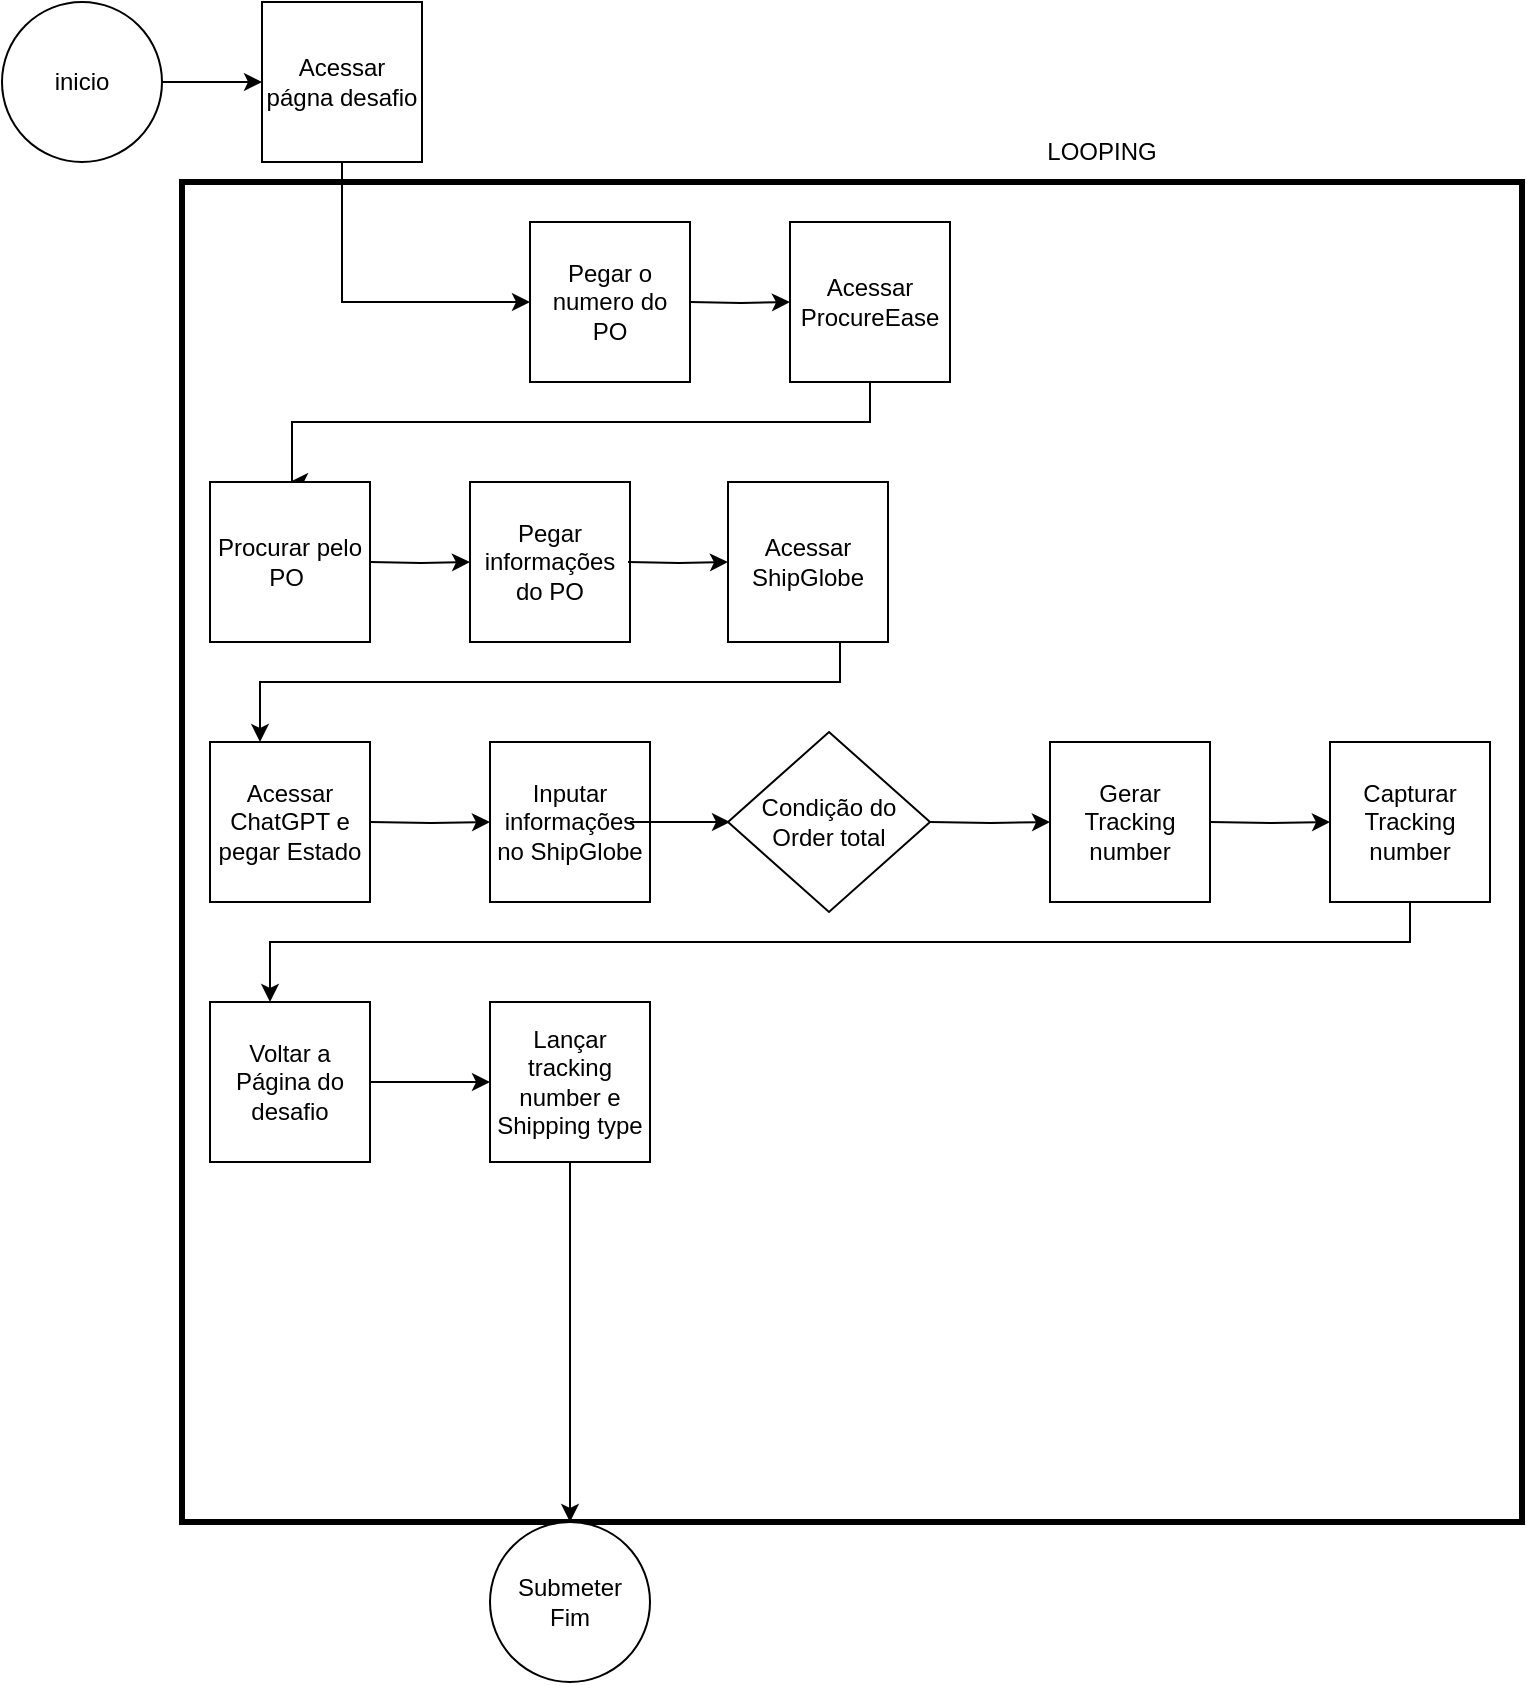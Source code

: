 <mxfile version="22.0.5" type="github">
  <diagram name="Página-1" id="6cXJAgSFR8SDZvRuZiDq">
    <mxGraphModel dx="880" dy="478" grid="1" gridSize="10" guides="1" tooltips="1" connect="1" arrows="1" fold="1" page="1" pageScale="1" pageWidth="827" pageHeight="1169" math="0" shadow="0">
      <root>
        <mxCell id="0" />
        <mxCell id="1" parent="0" />
        <mxCell id="vPdgHRfFSWfKp6ZztJ-t-41" value="" style="whiteSpace=wrap;html=1;aspect=fixed;fillColor=none;strokeWidth=3;" vertex="1" parent="1">
          <mxGeometry x="130" y="110" width="670" height="670" as="geometry" />
        </mxCell>
        <mxCell id="vPdgHRfFSWfKp6ZztJ-t-4" style="edgeStyle=orthogonalEdgeStyle;rounded=0;orthogonalLoop=1;jettySize=auto;html=1;exitX=1;exitY=0.5;exitDx=0;exitDy=0;entryX=0;entryY=0.5;entryDx=0;entryDy=0;" edge="1" parent="1" source="vPdgHRfFSWfKp6ZztJ-t-1" target="vPdgHRfFSWfKp6ZztJ-t-2">
          <mxGeometry relative="1" as="geometry" />
        </mxCell>
        <mxCell id="vPdgHRfFSWfKp6ZztJ-t-1" value="inicio" style="ellipse;whiteSpace=wrap;html=1;aspect=fixed;" vertex="1" parent="1">
          <mxGeometry x="40" y="20" width="80" height="80" as="geometry" />
        </mxCell>
        <mxCell id="vPdgHRfFSWfKp6ZztJ-t-40" style="edgeStyle=orthogonalEdgeStyle;rounded=0;orthogonalLoop=1;jettySize=auto;html=1;exitX=0.5;exitY=1;exitDx=0;exitDy=0;entryX=0;entryY=0.5;entryDx=0;entryDy=0;" edge="1" parent="1" source="vPdgHRfFSWfKp6ZztJ-t-2" target="vPdgHRfFSWfKp6ZztJ-t-6">
          <mxGeometry relative="1" as="geometry" />
        </mxCell>
        <mxCell id="vPdgHRfFSWfKp6ZztJ-t-2" value="Acessar págna desafio" style="whiteSpace=wrap;html=1;aspect=fixed;" vertex="1" parent="1">
          <mxGeometry x="170" y="20" width="80" height="80" as="geometry" />
        </mxCell>
        <mxCell id="vPdgHRfFSWfKp6ZztJ-t-6" value="Pegar o numero do PO" style="whiteSpace=wrap;html=1;aspect=fixed;" vertex="1" parent="1">
          <mxGeometry x="304" y="130" width="80" height="80" as="geometry" />
        </mxCell>
        <mxCell id="vPdgHRfFSWfKp6ZztJ-t-7" style="edgeStyle=orthogonalEdgeStyle;rounded=0;orthogonalLoop=1;jettySize=auto;html=1;exitX=1;exitY=0.5;exitDx=0;exitDy=0;entryX=0;entryY=0.5;entryDx=0;entryDy=0;" edge="1" parent="1" target="vPdgHRfFSWfKp6ZztJ-t-8">
          <mxGeometry relative="1" as="geometry">
            <mxPoint x="384" y="170" as="sourcePoint" />
          </mxGeometry>
        </mxCell>
        <mxCell id="vPdgHRfFSWfKp6ZztJ-t-10" style="edgeStyle=orthogonalEdgeStyle;rounded=0;orthogonalLoop=1;jettySize=auto;html=1;exitX=0.5;exitY=1;exitDx=0;exitDy=0;" edge="1" parent="1" source="vPdgHRfFSWfKp6ZztJ-t-8">
          <mxGeometry relative="1" as="geometry">
            <mxPoint x="184" y="260" as="targetPoint" />
            <mxPoint x="474" y="241" as="sourcePoint" />
            <Array as="points">
              <mxPoint x="474" y="230" />
              <mxPoint x="185" y="230" />
            </Array>
          </mxGeometry>
        </mxCell>
        <mxCell id="vPdgHRfFSWfKp6ZztJ-t-8" value="Acessar ProcureEase" style="whiteSpace=wrap;html=1;aspect=fixed;" vertex="1" parent="1">
          <mxGeometry x="434" y="130" width="80" height="80" as="geometry" />
        </mxCell>
        <mxCell id="vPdgHRfFSWfKp6ZztJ-t-12" value="Procurar pelo PO&amp;nbsp;" style="whiteSpace=wrap;html=1;aspect=fixed;" vertex="1" parent="1">
          <mxGeometry x="144" y="260" width="80" height="80" as="geometry" />
        </mxCell>
        <mxCell id="vPdgHRfFSWfKp6ZztJ-t-13" style="edgeStyle=orthogonalEdgeStyle;rounded=0;orthogonalLoop=1;jettySize=auto;html=1;exitX=1;exitY=0.5;exitDx=0;exitDy=0;entryX=0;entryY=0.5;entryDx=0;entryDy=0;" edge="1" parent="1" target="vPdgHRfFSWfKp6ZztJ-t-14">
          <mxGeometry relative="1" as="geometry">
            <mxPoint x="224" y="300" as="sourcePoint" />
          </mxGeometry>
        </mxCell>
        <mxCell id="vPdgHRfFSWfKp6ZztJ-t-14" value="Pegar informações do PO" style="whiteSpace=wrap;html=1;aspect=fixed;" vertex="1" parent="1">
          <mxGeometry x="274" y="260" width="80" height="80" as="geometry" />
        </mxCell>
        <mxCell id="vPdgHRfFSWfKp6ZztJ-t-17" style="edgeStyle=orthogonalEdgeStyle;rounded=0;orthogonalLoop=1;jettySize=auto;html=1;exitX=0.5;exitY=1;exitDx=0;exitDy=0;" edge="1" parent="1">
          <mxGeometry relative="1" as="geometry">
            <mxPoint x="169" y="390" as="targetPoint" />
            <mxPoint x="459" y="340" as="sourcePoint" />
            <Array as="points">
              <mxPoint x="459" y="360" />
              <mxPoint x="169" y="360" />
            </Array>
          </mxGeometry>
        </mxCell>
        <mxCell id="vPdgHRfFSWfKp6ZztJ-t-18" value="Acessar ChatGPT e pegar Estado" style="whiteSpace=wrap;html=1;aspect=fixed;" vertex="1" parent="1">
          <mxGeometry x="144" y="390" width="80" height="80" as="geometry" />
        </mxCell>
        <mxCell id="vPdgHRfFSWfKp6ZztJ-t-19" style="edgeStyle=orthogonalEdgeStyle;rounded=0;orthogonalLoop=1;jettySize=auto;html=1;exitX=1;exitY=0.5;exitDx=0;exitDy=0;entryX=0;entryY=0.5;entryDx=0;entryDy=0;" edge="1" parent="1" target="vPdgHRfFSWfKp6ZztJ-t-20">
          <mxGeometry relative="1" as="geometry">
            <mxPoint x="224" y="430" as="sourcePoint" />
          </mxGeometry>
        </mxCell>
        <mxCell id="vPdgHRfFSWfKp6ZztJ-t-20" value="Inputar informações no ShipGlobe" style="whiteSpace=wrap;html=1;aspect=fixed;" vertex="1" parent="1">
          <mxGeometry x="284" y="390" width="80" height="80" as="geometry" />
        </mxCell>
        <mxCell id="vPdgHRfFSWfKp6ZztJ-t-21" style="edgeStyle=orthogonalEdgeStyle;rounded=0;orthogonalLoop=1;jettySize=auto;html=1;exitX=1;exitY=0.5;exitDx=0;exitDy=0;entryX=0;entryY=0.5;entryDx=0;entryDy=0;" edge="1" parent="1" target="vPdgHRfFSWfKp6ZztJ-t-22">
          <mxGeometry relative="1" as="geometry">
            <mxPoint x="353" y="300" as="sourcePoint" />
          </mxGeometry>
        </mxCell>
        <mxCell id="vPdgHRfFSWfKp6ZztJ-t-22" value="Acessar ShipGlobe" style="whiteSpace=wrap;html=1;aspect=fixed;" vertex="1" parent="1">
          <mxGeometry x="403" y="260" width="80" height="80" as="geometry" />
        </mxCell>
        <mxCell id="vPdgHRfFSWfKp6ZztJ-t-23" style="edgeStyle=orthogonalEdgeStyle;rounded=0;orthogonalLoop=1;jettySize=auto;html=1;exitX=1;exitY=0.5;exitDx=0;exitDy=0;entryX=0;entryY=0.5;entryDx=0;entryDy=0;" edge="1" parent="1">
          <mxGeometry relative="1" as="geometry">
            <mxPoint x="354" y="430" as="sourcePoint" />
            <mxPoint x="404" y="430" as="targetPoint" />
          </mxGeometry>
        </mxCell>
        <mxCell id="vPdgHRfFSWfKp6ZztJ-t-26" value="Condição do Order total" style="rhombus;whiteSpace=wrap;html=1;" vertex="1" parent="1">
          <mxGeometry x="403" y="385" width="101" height="90" as="geometry" />
        </mxCell>
        <mxCell id="vPdgHRfFSWfKp6ZztJ-t-27" style="edgeStyle=orthogonalEdgeStyle;rounded=0;orthogonalLoop=1;jettySize=auto;html=1;exitX=1;exitY=0.5;exitDx=0;exitDy=0;entryX=0;entryY=0.5;entryDx=0;entryDy=0;" edge="1" parent="1" target="vPdgHRfFSWfKp6ZztJ-t-28">
          <mxGeometry relative="1" as="geometry">
            <mxPoint x="504" y="430" as="sourcePoint" />
          </mxGeometry>
        </mxCell>
        <mxCell id="vPdgHRfFSWfKp6ZztJ-t-28" value="Gerar Tracking number" style="whiteSpace=wrap;html=1;aspect=fixed;" vertex="1" parent="1">
          <mxGeometry x="564" y="390" width="80" height="80" as="geometry" />
        </mxCell>
        <mxCell id="vPdgHRfFSWfKp6ZztJ-t-29" style="edgeStyle=orthogonalEdgeStyle;rounded=0;orthogonalLoop=1;jettySize=auto;html=1;exitX=1;exitY=0.5;exitDx=0;exitDy=0;entryX=0;entryY=0.5;entryDx=0;entryDy=0;" edge="1" parent="1" target="vPdgHRfFSWfKp6ZztJ-t-30">
          <mxGeometry relative="1" as="geometry">
            <mxPoint x="644" y="430" as="sourcePoint" />
          </mxGeometry>
        </mxCell>
        <mxCell id="vPdgHRfFSWfKp6ZztJ-t-30" value="Capturar Tracking number" style="whiteSpace=wrap;html=1;aspect=fixed;" vertex="1" parent="1">
          <mxGeometry x="704" y="390" width="80" height="80" as="geometry" />
        </mxCell>
        <mxCell id="vPdgHRfFSWfKp6ZztJ-t-31" style="edgeStyle=orthogonalEdgeStyle;rounded=0;orthogonalLoop=1;jettySize=auto;html=1;exitX=0.5;exitY=1;exitDx=0;exitDy=0;" edge="1" parent="1">
          <mxGeometry relative="1" as="geometry">
            <mxPoint x="174" y="520" as="targetPoint" />
            <mxPoint x="744" y="470" as="sourcePoint" />
            <Array as="points">
              <mxPoint x="744" y="490" />
              <mxPoint x="174" y="490" />
              <mxPoint x="174" y="520" />
            </Array>
          </mxGeometry>
        </mxCell>
        <mxCell id="vPdgHRfFSWfKp6ZztJ-t-32" value="Voltar a Página do desafio" style="whiteSpace=wrap;html=1;aspect=fixed;" vertex="1" parent="1">
          <mxGeometry x="144" y="520" width="80" height="80" as="geometry" />
        </mxCell>
        <mxCell id="vPdgHRfFSWfKp6ZztJ-t-33" style="edgeStyle=orthogonalEdgeStyle;rounded=0;orthogonalLoop=1;jettySize=auto;html=1;exitX=1;exitY=0.5;exitDx=0;exitDy=0;entryX=0;entryY=0.5;entryDx=0;entryDy=0;" edge="1" parent="1">
          <mxGeometry relative="1" as="geometry">
            <mxPoint x="224" y="560" as="sourcePoint" />
            <mxPoint x="284" y="560" as="targetPoint" />
          </mxGeometry>
        </mxCell>
        <mxCell id="vPdgHRfFSWfKp6ZztJ-t-45" style="edgeStyle=orthogonalEdgeStyle;rounded=0;orthogonalLoop=1;jettySize=auto;html=1;exitX=0.5;exitY=1;exitDx=0;exitDy=0;" edge="1" parent="1" source="vPdgHRfFSWfKp6ZztJ-t-34" target="vPdgHRfFSWfKp6ZztJ-t-41">
          <mxGeometry relative="1" as="geometry">
            <Array as="points">
              <mxPoint x="430" y="700" />
              <mxPoint x="430" y="700" />
            </Array>
          </mxGeometry>
        </mxCell>
        <mxCell id="vPdgHRfFSWfKp6ZztJ-t-34" value="Lançar tracking number e Shipping type" style="whiteSpace=wrap;html=1;aspect=fixed;" vertex="1" parent="1">
          <mxGeometry x="284" y="520" width="80" height="80" as="geometry" />
        </mxCell>
        <mxCell id="vPdgHRfFSWfKp6ZztJ-t-36" value="Submeter&lt;br&gt;Fim" style="ellipse;whiteSpace=wrap;html=1;aspect=fixed;" vertex="1" parent="1">
          <mxGeometry x="284" y="780" width="80" height="80" as="geometry" />
        </mxCell>
        <mxCell id="vPdgHRfFSWfKp6ZztJ-t-42" style="edgeStyle=orthogonalEdgeStyle;rounded=0;orthogonalLoop=1;jettySize=auto;html=1;exitX=0.5;exitY=1;exitDx=0;exitDy=0;" edge="1" parent="1" source="vPdgHRfFSWfKp6ZztJ-t-41" target="vPdgHRfFSWfKp6ZztJ-t-41">
          <mxGeometry relative="1" as="geometry" />
        </mxCell>
        <mxCell id="vPdgHRfFSWfKp6ZztJ-t-47" value="LOOPING" style="text;strokeColor=none;align=center;fillColor=none;html=1;verticalAlign=middle;whiteSpace=wrap;rounded=0;" vertex="1" parent="1">
          <mxGeometry x="560" y="80" width="60" height="30" as="geometry" />
        </mxCell>
      </root>
    </mxGraphModel>
  </diagram>
</mxfile>
